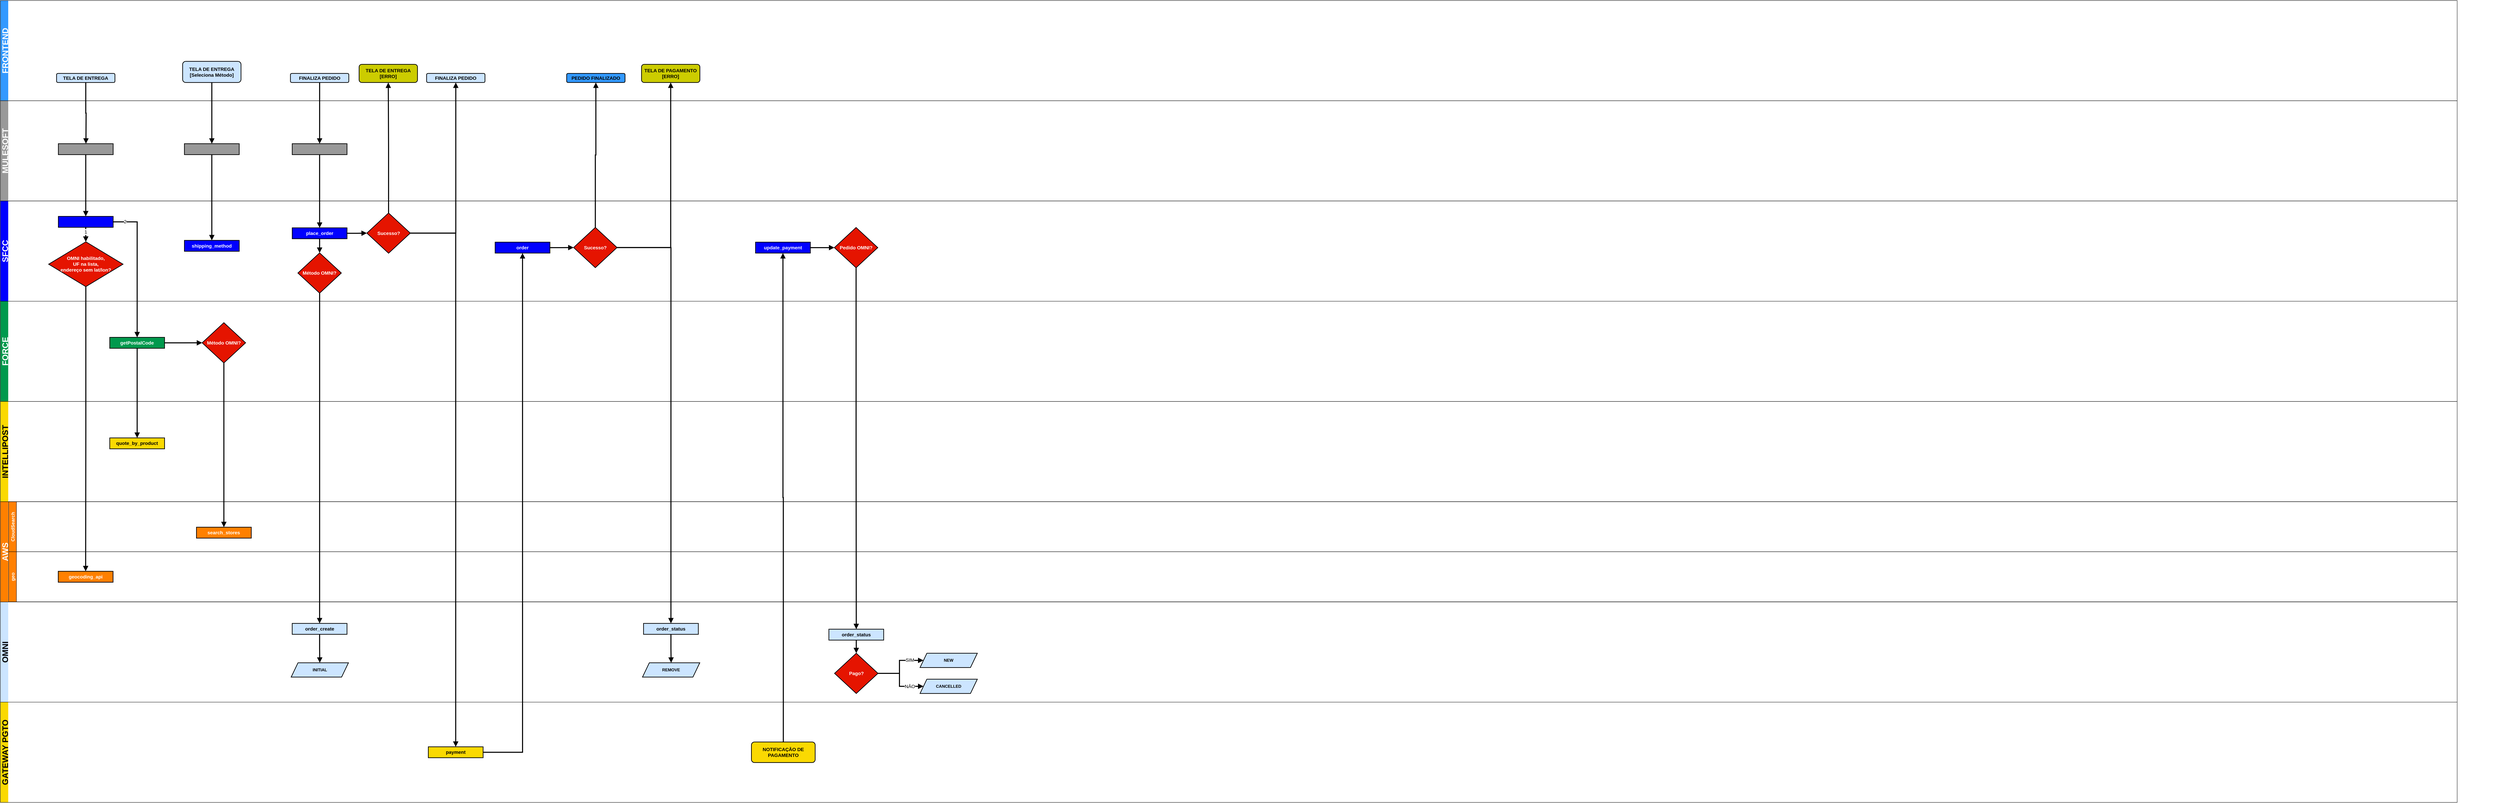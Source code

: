 <mxfile version="20.0.4" type="github">
  <diagram id="prtHgNgQTEPvFCAcTncT" name="Page-1">
    <mxGraphModel dx="3631" dy="1292" grid="1" gridSize="10" guides="1" tooltips="1" connect="1" arrows="1" fold="1" page="1" pageScale="1" pageWidth="827" pageHeight="1169" math="0" shadow="0">
      <root>
        <mxCell id="0" />
        <mxCell id="1" parent="0" />
        <mxCell id="UH4h_3Y_hmDIXnIcrMvg-1" value="" style="edgeStyle=orthogonalEdgeStyle;rounded=0;orthogonalLoop=1;jettySize=auto;html=1;dashed=1;endArrow=none;endFill=0;" parent="1" edge="1">
          <mxGeometry relative="1" as="geometry">
            <mxPoint x="790" y="440" as="sourcePoint" />
          </mxGeometry>
        </mxCell>
        <mxCell id="UH4h_3Y_hmDIXnIcrMvg-2" style="edgeStyle=orthogonalEdgeStyle;rounded=0;orthogonalLoop=1;jettySize=auto;html=1;endArrow=classic;endFill=1;" parent="1" edge="1">
          <mxGeometry relative="1" as="geometry">
            <mxPoint x="910" y="440" as="targetPoint" />
          </mxGeometry>
        </mxCell>
        <mxCell id="weExqB_nzbaYjORjGd64-1" value="OMNI" style="swimlane;horizontal=0;labelBackgroundColor=none;fillColor=#CCE5FF;fontColor=#000000;strokeColor=default;strokeWidth=1;fontSize=24;perimeterSpacing=1;swimlaneLine=0;" vertex="1" parent="1">
          <mxGeometry x="-984" y="2480.405" width="7170" height="292.652" as="geometry" />
        </mxCell>
        <mxCell id="weExqB_nzbaYjORjGd64-16" style="edgeStyle=orthogonalEdgeStyle;rounded=0;orthogonalLoop=1;jettySize=auto;html=1;entryX=0.5;entryY=0;entryDx=0;entryDy=0;fontColor=#000000;endArrow=block;endFill=1;endSize=8;strokeWidth=3;" edge="1" parent="weExqB_nzbaYjORjGd64-1" source="weExqB_nzbaYjORjGd64-13" target="weExqB_nzbaYjORjGd64-14">
          <mxGeometry relative="1" as="geometry" />
        </mxCell>
        <mxCell id="weExqB_nzbaYjORjGd64-13" value="order_create" style="rounded=0;whiteSpace=wrap;html=1;fontFamily=Helvetica;fontSize=14;fontColor=#000000;align=center;fillColor=#CCE5FF;strokeColor=default;strokeWidth=2;fontStyle=1" vertex="1" parent="weExqB_nzbaYjORjGd64-1">
          <mxGeometry x="851.784" y="62.714" width="159.914" height="31.926" as="geometry" />
        </mxCell>
        <mxCell id="weExqB_nzbaYjORjGd64-14" value="&lt;b&gt;INITIAL&lt;/b&gt;" style="shape=parallelogram;perimeter=parallelogramPerimeter;whiteSpace=wrap;html=1;fixedSize=1;fontColor=#000000;fillColor=#CCE5FF;strokeWidth=2;" vertex="1" parent="weExqB_nzbaYjORjGd64-1">
          <mxGeometry x="848.694" y="177.682" width="167.23" height="41.807" as="geometry" />
        </mxCell>
        <mxCell id="weExqB_nzbaYjORjGd64-36" style="edgeStyle=orthogonalEdgeStyle;rounded=0;orthogonalLoop=1;jettySize=auto;html=1;entryX=0.5;entryY=0;entryDx=0;entryDy=0;fontSize=24;fontColor=#000000;endArrow=block;endFill=1;endSize=8;strokeWidth=3;" edge="1" parent="weExqB_nzbaYjORjGd64-1" source="weExqB_nzbaYjORjGd64-32" target="weExqB_nzbaYjORjGd64-33">
          <mxGeometry relative="1" as="geometry" />
        </mxCell>
        <mxCell id="weExqB_nzbaYjORjGd64-32" value="order_status" style="rounded=0;whiteSpace=wrap;html=1;fontFamily=Helvetica;fontSize=14;fontColor=#000000;align=center;fillColor=#CCE5FF;strokeColor=default;strokeWidth=2;fontStyle=1" vertex="1" parent="weExqB_nzbaYjORjGd64-1">
          <mxGeometry x="1877.094" y="62.714" width="159.914" height="31.926" as="geometry" />
        </mxCell>
        <mxCell id="weExqB_nzbaYjORjGd64-33" value="&lt;b&gt;REMOVE&lt;/b&gt;" style="shape=parallelogram;perimeter=parallelogramPerimeter;whiteSpace=wrap;html=1;fixedSize=1;fontColor=#000000;fillColor=#CCE5FF;strokeWidth=2;" vertex="1" parent="weExqB_nzbaYjORjGd64-1">
          <mxGeometry x="1874.004" y="177.682" width="167.23" height="41.807" as="geometry" />
        </mxCell>
        <mxCell id="weExqB_nzbaYjORjGd64-63" style="edgeStyle=orthogonalEdgeStyle;rounded=0;orthogonalLoop=1;jettySize=auto;html=1;entryX=0.5;entryY=0;entryDx=0;entryDy=0;labelBackgroundColor=default;fontSize=14;fontColor=#000000;endArrow=block;endFill=1;endSize=8;strokeWidth=3;" edge="1" parent="weExqB_nzbaYjORjGd64-1" source="weExqB_nzbaYjORjGd64-50" target="weExqB_nzbaYjORjGd64-62">
          <mxGeometry relative="1" as="geometry" />
        </mxCell>
        <mxCell id="weExqB_nzbaYjORjGd64-50" value="order_status" style="rounded=0;whiteSpace=wrap;html=1;fontFamily=Helvetica;fontSize=14;fontColor=#000000;align=center;fillColor=#CCE5FF;strokeColor=default;strokeWidth=2;fontStyle=1" vertex="1" parent="weExqB_nzbaYjORjGd64-1">
          <mxGeometry x="2418.004" y="79.594" width="159.914" height="31.926" as="geometry" />
        </mxCell>
        <mxCell id="weExqB_nzbaYjORjGd64-51" value="&lt;b&gt;NEW&lt;/b&gt;" style="shape=parallelogram;perimeter=parallelogramPerimeter;whiteSpace=wrap;html=1;fixedSize=1;fontColor=#000000;fillColor=#CCE5FF;strokeWidth=2;" vertex="1" parent="weExqB_nzbaYjORjGd64-1">
          <mxGeometry x="2684.004" y="149.822" width="167.23" height="41.807" as="geometry" />
        </mxCell>
        <mxCell id="weExqB_nzbaYjORjGd64-65" value="SIM" style="edgeStyle=orthogonalEdgeStyle;rounded=0;orthogonalLoop=1;jettySize=auto;html=1;entryX=0;entryY=0.5;entryDx=0;entryDy=0;labelBackgroundColor=default;fontSize=14;fontColor=#000000;endArrow=block;endFill=1;endSize=8;strokeWidth=3;" edge="1" parent="weExqB_nzbaYjORjGd64-1" source="weExqB_nzbaYjORjGd64-62" target="weExqB_nzbaYjORjGd64-51">
          <mxGeometry x="0.531" y="1" relative="1" as="geometry">
            <Array as="points">
              <mxPoint x="2624" y="209" />
              <mxPoint x="2624" y="171" />
            </Array>
            <mxPoint as="offset" />
          </mxGeometry>
        </mxCell>
        <mxCell id="weExqB_nzbaYjORjGd64-66" value="NĀO" style="edgeStyle=orthogonalEdgeStyle;rounded=0;orthogonalLoop=1;jettySize=auto;html=1;entryX=0;entryY=0.5;entryDx=0;entryDy=0;labelBackgroundColor=default;fontSize=14;fontColor=#000000;endArrow=block;endFill=1;endSize=8;strokeWidth=3;" edge="1" parent="weExqB_nzbaYjORjGd64-1" source="weExqB_nzbaYjORjGd64-62" target="weExqB_nzbaYjORjGd64-64">
          <mxGeometry x="0.531" relative="1" as="geometry">
            <Array as="points">
              <mxPoint x="2624" y="209" />
              <mxPoint x="2624" y="246" />
            </Array>
            <mxPoint as="offset" />
          </mxGeometry>
        </mxCell>
        <mxCell id="weExqB_nzbaYjORjGd64-62" value="Pago?" style="rhombus;whiteSpace=wrap;html=1;labelBackgroundColor=none;fontColor=#ffffff;fillColor=#e51400;strokeColor=default;strokeWidth=2;fontSize=14;fontStyle=1" vertex="1" parent="weExqB_nzbaYjORjGd64-1">
          <mxGeometry x="2434.576" y="149.822" width="126.771" height="117.531" as="geometry" />
        </mxCell>
        <mxCell id="weExqB_nzbaYjORjGd64-64" value="&lt;b&gt;CANCELLED&lt;/b&gt;" style="shape=parallelogram;perimeter=parallelogramPerimeter;whiteSpace=wrap;html=1;fixedSize=1;fontColor=#000000;fillColor=#CCE5FF;strokeWidth=2;" vertex="1" parent="weExqB_nzbaYjORjGd64-1">
          <mxGeometry x="2684.004" y="225.542" width="167.23" height="41.807" as="geometry" />
        </mxCell>
        <mxCell id="weExqB_nzbaYjORjGd64-3" value="GATEWAY PGTO" style="swimlane;horizontal=0;labelBackgroundColor=none;fillColor=#FAD902;fontColor=#000000;strokeColor=default;strokeWidth=1;fontSize=24;perimeterSpacing=1;swimlaneLine=0;" vertex="1" parent="1">
          <mxGeometry x="-984" y="2773.057" width="7170" height="292.652" as="geometry" />
        </mxCell>
        <mxCell id="weExqB_nzbaYjORjGd64-25" value="payment" style="rounded=0;whiteSpace=wrap;html=1;fontFamily=Helvetica;fontSize=14;fontColor=#000000;align=center;fillColor=#FAD902;strokeColor=default;strokeWidth=2;fontStyle=1" vertex="1" parent="weExqB_nzbaYjORjGd64-3">
          <mxGeometry x="1249.001" y="130.362" width="159.914" height="31.926" as="geometry" />
        </mxCell>
        <mxCell id="weExqB_nzbaYjORjGd64-46" value="&lt;b style=&quot;font-size: 14px;&quot;&gt;NOTIFICAÇĀO DE PAGAMENTO&lt;/b&gt;" style="rounded=1;whiteSpace=wrap;html=1;fontSize=14;fontColor=#000000;strokeWidth=2;fillColor=#FAD902;" vertex="1" parent="weExqB_nzbaYjORjGd64-3">
          <mxGeometry x="2192" y="116.32" width="186" height="60" as="geometry" />
        </mxCell>
        <mxCell id="weExqB_nzbaYjORjGd64-17" style="edgeStyle=orthogonalEdgeStyle;rounded=0;orthogonalLoop=1;jettySize=auto;html=1;entryX=0.5;entryY=0;entryDx=0;entryDy=0;fontColor=#000000;endArrow=block;endFill=1;endSize=8;strokeWidth=3;" edge="1" parent="1" source="weExqB_nzbaYjORjGd64-11" target="weExqB_nzbaYjORjGd64-13">
          <mxGeometry relative="1" as="geometry" />
        </mxCell>
        <mxCell id="UH4h_3Y_hmDIXnIcrMvg-36" value="FRONTEND" style="swimlane;horizontal=0;labelBackgroundColor=none;fillColor=#3399FF;fontColor=#FFFFFF;strokeColor=default;strokeWidth=1;fontSize=24;perimeterSpacing=1;swimlaneLine=0;" parent="1" vertex="1">
          <mxGeometry x="-984" y="724.49" width="7170" height="292.652" as="geometry" />
        </mxCell>
        <mxCell id="UH4h_3Y_hmDIXnIcrMvg-58" value="TELA DE ENTREGA" style="rounded=1;whiteSpace=wrap;html=1;labelBackgroundColor=none;fontColor=#000000;fillColor=#CCE5FF;strokeColor=default;strokeWidth=2;fontSize=14;fontStyle=1" parent="UH4h_3Y_hmDIXnIcrMvg-36" vertex="1">
          <mxGeometry x="164.095" y="212.838" width="170.366" height="26.605" as="geometry" />
        </mxCell>
        <mxCell id="UH4h_3Y_hmDIXnIcrMvg-68" value="TELA DE ENTREGA&lt;br&gt;[Seleciona Método]" style="rounded=1;whiteSpace=wrap;html=1;labelBackgroundColor=none;fontColor=#000000;fillColor=#CCE5FF;strokeColor=default;strokeWidth=2;fontSize=14;fontStyle=1" parent="UH4h_3Y_hmDIXnIcrMvg-36" vertex="1">
          <mxGeometry x="532.001" y="177.683" width="170.366" height="61.76" as="geometry" />
        </mxCell>
        <mxCell id="UH4h_3Y_hmDIXnIcrMvg-78" value="FINALIZA PEDIDO" style="rounded=1;whiteSpace=wrap;html=1;labelBackgroundColor=none;fontColor=#000000;fillColor=#CCE5FF;strokeColor=default;strokeWidth=2;fontSize=14;fontStyle=1" parent="UH4h_3Y_hmDIXnIcrMvg-36" vertex="1">
          <mxGeometry x="846.603" y="212.838" width="170.366" height="26.605" as="geometry" />
        </mxCell>
        <mxCell id="weExqB_nzbaYjORjGd64-21" value="TELA DE ENTREGA&lt;br&gt;[ERRO]" style="rounded=1;whiteSpace=wrap;html=1;labelBackgroundColor=none;fontColor=#000000;fillColor=#CCCC00;strokeColor=default;strokeWidth=2;fontSize=14;fontStyle=1" vertex="1" parent="UH4h_3Y_hmDIXnIcrMvg-36">
          <mxGeometry x="1047" y="186.333" width="170.37" height="53.11" as="geometry" />
        </mxCell>
        <mxCell id="UH4h_3Y_hmDIXnIcrMvg-54" value="SFCC" style="swimlane;horizontal=0;labelBackgroundColor=none;fillColor=#0000FF;fontColor=#FFFFFF;strokeColor=default;strokeWidth=1;fontSize=24;perimeterSpacing=1;swimlaneLine=0;" parent="1" vertex="1">
          <mxGeometry x="-984" y="1309.795" width="7170" height="292.652" as="geometry" />
        </mxCell>
        <mxCell id="weExqB_nzbaYjORjGd64-57" value="1" style="edgeStyle=orthogonalEdgeStyle;rounded=0;orthogonalLoop=1;jettySize=auto;html=1;entryX=0.5;entryY=0;entryDx=0;entryDy=0;fontSize=14;fontColor=#000000;endArrow=block;endFill=1;endSize=8;strokeWidth=3;labelBackgroundColor=default;" edge="1" parent="UH4h_3Y_hmDIXnIcrMvg-54" source="UH4h_3Y_hmDIXnIcrMvg-71" target="weExqB_nzbaYjORjGd64-56">
          <mxGeometry x="-0.375" relative="1" as="geometry">
            <mxPoint as="offset" />
          </mxGeometry>
        </mxCell>
        <mxCell id="UH4h_3Y_hmDIXnIcrMvg-71" value="" style="rounded=0;whiteSpace=wrap;html=1;fontFamily=Helvetica;fontSize=14;fontColor=#ffffff;align=center;fillColor=#0000FF;strokeColor=default;strokeWidth=2;fontStyle=1" parent="UH4h_3Y_hmDIXnIcrMvg-54" vertex="1">
          <mxGeometry x="169.321" y="44.973" width="159.914" height="31.926" as="geometry" />
        </mxCell>
        <mxCell id="UH4h_3Y_hmDIXnIcrMvg-72" value="shipping_method" style="rounded=0;whiteSpace=wrap;html=1;fontFamily=Helvetica;fontSize=14;fontColor=#ffffff;align=center;fillColor=#0000FF;strokeColor=default;strokeWidth=2;fontStyle=1" parent="UH4h_3Y_hmDIXnIcrMvg-54" vertex="1">
          <mxGeometry x="537.227" y="114.973" width="159.914" height="31.926" as="geometry" />
        </mxCell>
        <mxCell id="weExqB_nzbaYjORjGd64-12" style="edgeStyle=orthogonalEdgeStyle;rounded=0;orthogonalLoop=1;jettySize=auto;html=1;fontColor=#000000;endArrow=block;endFill=1;endSize=8;strokeWidth=3;" edge="1" parent="UH4h_3Y_hmDIXnIcrMvg-54" source="weExqB_nzbaYjORjGd64-5" target="weExqB_nzbaYjORjGd64-11">
          <mxGeometry relative="1" as="geometry" />
        </mxCell>
        <mxCell id="weExqB_nzbaYjORjGd64-5" value="place_order" style="rounded=0;whiteSpace=wrap;html=1;fontFamily=Helvetica;fontSize=14;fontColor=#ffffff;align=center;fillColor=#0000FF;strokeColor=default;strokeWidth=2;fontStyle=1" vertex="1" parent="UH4h_3Y_hmDIXnIcrMvg-54">
          <mxGeometry x="851.829" y="78.392" width="159.914" height="31.926" as="geometry" />
        </mxCell>
        <mxCell id="weExqB_nzbaYjORjGd64-11" value="Método OMNI?" style="rhombus;whiteSpace=wrap;html=1;labelBackgroundColor=none;fontColor=#ffffff;fillColor=#e51400;strokeColor=default;strokeWidth=2;fontSize=14;fontStyle=1" vertex="1" parent="UH4h_3Y_hmDIXnIcrMvg-54">
          <mxGeometry x="868.396" y="151.552" width="126.771" height="117.531" as="geometry" />
        </mxCell>
        <mxCell id="weExqB_nzbaYjORjGd64-18" value="Sucesso?" style="rhombus;whiteSpace=wrap;html=1;labelBackgroundColor=none;fontColor=#ffffff;fillColor=#e51400;strokeColor=default;strokeWidth=2;fontSize=14;fontStyle=1" vertex="1" parent="UH4h_3Y_hmDIXnIcrMvg-54">
          <mxGeometry x="1069.641" y="35.066" width="126.771" height="117.531" as="geometry" />
        </mxCell>
        <mxCell id="weExqB_nzbaYjORjGd64-19" style="edgeStyle=orthogonalEdgeStyle;rounded=0;orthogonalLoop=1;jettySize=auto;html=1;fontColor=#000000;endArrow=block;endFill=1;endSize=8;strokeWidth=3;entryX=0;entryY=0.5;entryDx=0;entryDy=0;" edge="1" parent="UH4h_3Y_hmDIXnIcrMvg-54" source="weExqB_nzbaYjORjGd64-5" target="weExqB_nzbaYjORjGd64-18">
          <mxGeometry relative="1" as="geometry">
            <mxPoint x="1055.641" y="68.225" as="targetPoint" />
          </mxGeometry>
        </mxCell>
        <mxCell id="weExqB_nzbaYjORjGd64-56" value="OMNI habilitado,&lt;br&gt;UF na lista, &lt;br&gt;endereço sem lat/lon?" style="rhombus;whiteSpace=wrap;html=1;labelBackgroundColor=none;fontColor=#ffffff;fillColor=#e51400;strokeColor=default;strokeWidth=2;fontSize=14;fontStyle=1" vertex="1" parent="UH4h_3Y_hmDIXnIcrMvg-54">
          <mxGeometry x="141" y="119.2" width="217" height="130.8" as="geometry" />
        </mxCell>
        <mxCell id="UH4h_3Y_hmDIXnIcrMvg-55" value="FORCE" style="swimlane;horizontal=0;labelBackgroundColor=none;fillColor=#00994D;fontColor=#FFFFFF;strokeColor=default;strokeWidth=1;fontSize=24;perimeterSpacing=1;swimlaneLine=0;" parent="1" vertex="1">
          <mxGeometry x="-984" y="1602.447" width="7170" height="292.652" as="geometry">
            <mxRectangle x="-984" y="1602.447" width="50" height="110" as="alternateBounds" />
          </mxGeometry>
        </mxCell>
        <mxCell id="UH4h_3Y_hmDIXnIcrMvg-62" style="edgeStyle=orthogonalEdgeStyle;rounded=0;orthogonalLoop=1;jettySize=auto;html=1;entryX=0;entryY=0.5;entryDx=0;entryDy=0;fontColor=#000000;strokeWidth=3;endArrow=block;endFill=1;strokeColor=default;fontSize=14;fontStyle=1;endSize=8;" parent="UH4h_3Y_hmDIXnIcrMvg-55" source="UH4h_3Y_hmDIXnIcrMvg-24" target="UH4h_3Y_hmDIXnIcrMvg-61" edge="1">
          <mxGeometry relative="1" as="geometry" />
        </mxCell>
        <mxCell id="UH4h_3Y_hmDIXnIcrMvg-24" value="getPostalCode" style="rounded=0;whiteSpace=wrap;html=1;fontFamily=Helvetica;fontSize=14;fontColor=#ffffff;align=center;fillColor=#00994D;strokeColor=default;strokeWidth=2;fontStyle=1" parent="UH4h_3Y_hmDIXnIcrMvg-55" vertex="1">
          <mxGeometry x="319.321" y="105.515" width="159.914" height="31.926" as="geometry" />
        </mxCell>
        <mxCell id="UH4h_3Y_hmDIXnIcrMvg-61" value="Método OMNI?" style="rhombus;whiteSpace=wrap;html=1;labelBackgroundColor=none;fontColor=#ffffff;fillColor=#e51400;strokeColor=default;strokeWidth=2;fontSize=14;fontStyle=1" parent="UH4h_3Y_hmDIXnIcrMvg-55" vertex="1">
          <mxGeometry x="588.98" y="62.711" width="126.771" height="117.531" as="geometry" />
        </mxCell>
        <mxCell id="UH4h_3Y_hmDIXnIcrMvg-56" value="INTELLIPOST" style="swimlane;horizontal=0;labelBackgroundColor=none;fillColor=#FAD902;fontColor=#000000;strokeColor=default;strokeWidth=1;fontSize=24;perimeterSpacing=1;swimlaneLine=0;" parent="1" vertex="1">
          <mxGeometry x="-984" y="1895.1" width="7170" height="292.652" as="geometry" />
        </mxCell>
        <mxCell id="UH4h_3Y_hmDIXnIcrMvg-63" value="quote_by_product" style="rounded=0;whiteSpace=wrap;html=1;fontFamily=Helvetica;fontSize=14;fontColor=#000000;align=center;fillColor=#FAD902;strokeColor=default;strokeWidth=2;fontStyle=1" parent="UH4h_3Y_hmDIXnIcrMvg-56" vertex="1">
          <mxGeometry x="319.321" y="106.419" width="159.914" height="31.926" as="geometry" />
        </mxCell>
        <mxCell id="UH4h_3Y_hmDIXnIcrMvg-59" value="MULESOFT" style="swimlane;horizontal=0;labelBackgroundColor=none;fillColor=#999999;fontColor=#FFFFFF;strokeColor=default;strokeWidth=1;fontSize=24;perimeterSpacing=1;swimlaneLine=0;" parent="1" vertex="1">
          <mxGeometry x="-984" y="1017.142" width="7170" height="292.652" as="geometry" />
        </mxCell>
        <mxCell id="UH4h_3Y_hmDIXnIcrMvg-69" value="" style="rounded=0;whiteSpace=wrap;html=1;fontFamily=Helvetica;fontSize=14;fontColor=#ffffff;align=center;fillColor=#999999;strokeColor=default;strokeWidth=2;fontStyle=1" parent="UH4h_3Y_hmDIXnIcrMvg-59" vertex="1">
          <mxGeometry x="169.321" y="125.425" width="159.914" height="31.926" as="geometry" />
        </mxCell>
        <mxCell id="UH4h_3Y_hmDIXnIcrMvg-70" value="" style="rounded=0;whiteSpace=wrap;html=1;fontFamily=Helvetica;fontSize=14;fontColor=#ffffff;align=center;fillColor=#999999;strokeColor=default;strokeWidth=2;fontStyle=1" parent="UH4h_3Y_hmDIXnIcrMvg-59" vertex="1">
          <mxGeometry x="537.227" y="125.425" width="159.914" height="31.926" as="geometry" />
        </mxCell>
        <mxCell id="weExqB_nzbaYjORjGd64-6" value="" style="rounded=0;whiteSpace=wrap;html=1;fontFamily=Helvetica;fontSize=14;fontColor=#ffffff;align=center;fillColor=#999999;strokeColor=default;strokeWidth=2;fontStyle=1" vertex="1" parent="UH4h_3Y_hmDIXnIcrMvg-59">
          <mxGeometry x="851.829" y="125.425" width="159.914" height="31.926" as="geometry" />
        </mxCell>
        <mxCell id="UH4h_3Y_hmDIXnIcrMvg-60" style="edgeStyle=orthogonalEdgeStyle;rounded=0;orthogonalLoop=1;jettySize=auto;html=1;fontColor=#000000;strokeWidth=3;endArrow=block;endFill=1;strokeColor=default;fontSize=14;fontStyle=1;endSize=8;" parent="1" source="UH4h_3Y_hmDIXnIcrMvg-58" edge="1">
          <mxGeometry relative="1" as="geometry">
            <mxPoint x="-734.2" y="1142.565" as="targetPoint" />
          </mxGeometry>
        </mxCell>
        <mxCell id="UH4h_3Y_hmDIXnIcrMvg-64" style="edgeStyle=orthogonalEdgeStyle;rounded=0;orthogonalLoop=1;jettySize=auto;html=1;fontColor=#000000;strokeWidth=3;endArrow=block;endFill=1;strokeColor=default;fontSize=14;fontStyle=1;endSize=8;" parent="1" source="UH4h_3Y_hmDIXnIcrMvg-24" target="UH4h_3Y_hmDIXnIcrMvg-63" edge="1">
          <mxGeometry relative="1" as="geometry" />
        </mxCell>
        <mxCell id="UH4h_3Y_hmDIXnIcrMvg-66" style="edgeStyle=orthogonalEdgeStyle;rounded=0;orthogonalLoop=1;jettySize=auto;html=1;fontColor=#000000;entryX=0.5;entryY=0;entryDx=0;entryDy=0;strokeWidth=3;endArrow=block;endFill=1;strokeColor=default;fontSize=14;fontStyle=1;endSize=8;" parent="1" source="UH4h_3Y_hmDIXnIcrMvg-61" target="UH4h_3Y_hmDIXnIcrMvg-65" edge="1">
          <mxGeometry relative="1" as="geometry">
            <mxPoint x="-1140.104" y="2666.638" as="targetPoint" />
          </mxGeometry>
        </mxCell>
        <mxCell id="UH4h_3Y_hmDIXnIcrMvg-73" style="edgeStyle=orthogonalEdgeStyle;rounded=0;orthogonalLoop=1;jettySize=auto;html=1;entryX=0.5;entryY=0;entryDx=0;entryDy=0;fontSize=14;fontColor=#000000;endArrow=block;endFill=1;strokeColor=default;strokeWidth=3;endSize=8;" parent="1" source="UH4h_3Y_hmDIXnIcrMvg-68" target="UH4h_3Y_hmDIXnIcrMvg-70" edge="1">
          <mxGeometry relative="1" as="geometry" />
        </mxCell>
        <mxCell id="UH4h_3Y_hmDIXnIcrMvg-74" style="edgeStyle=orthogonalEdgeStyle;rounded=0;orthogonalLoop=1;jettySize=auto;html=1;entryX=0.5;entryY=0;entryDx=0;entryDy=0;fontSize=14;fontColor=#000000;endArrow=block;endFill=1;strokeColor=default;strokeWidth=3;endSize=8;" parent="1" source="UH4h_3Y_hmDIXnIcrMvg-70" target="UH4h_3Y_hmDIXnIcrMvg-72" edge="1">
          <mxGeometry relative="1" as="geometry" />
        </mxCell>
        <mxCell id="UH4h_3Y_hmDIXnIcrMvg-75" style="edgeStyle=orthogonalEdgeStyle;rounded=0;orthogonalLoop=1;jettySize=auto;html=1;fontSize=14;fontColor=#000000;endArrow=block;endFill=1;strokeColor=default;strokeWidth=3;endSize=8;" parent="1" source="UH4h_3Y_hmDIXnIcrMvg-69" target="UH4h_3Y_hmDIXnIcrMvg-71" edge="1">
          <mxGeometry relative="1" as="geometry" />
        </mxCell>
        <mxCell id="UH4h_3Y_hmDIXnIcrMvg-76" value="2" style="edgeStyle=orthogonalEdgeStyle;rounded=0;orthogonalLoop=1;jettySize=auto;html=1;entryX=0.5;entryY=0;entryDx=0;entryDy=0;fontSize=14;fontColor=#000000;endArrow=block;endFill=1;strokeColor=default;strokeWidth=3;endSize=8;exitX=1;exitY=0.5;exitDx=0;exitDy=0;" parent="1" source="UH4h_3Y_hmDIXnIcrMvg-71" target="UH4h_3Y_hmDIXnIcrMvg-24" edge="1">
          <mxGeometry x="-0.829" y="1" relative="1" as="geometry">
            <mxPoint x="-504.765" y="1440.731" as="sourcePoint" />
            <mxPoint as="offset" />
          </mxGeometry>
        </mxCell>
        <mxCell id="weExqB_nzbaYjORjGd64-9" style="edgeStyle=orthogonalEdgeStyle;rounded=0;orthogonalLoop=1;jettySize=auto;html=1;entryX=0.5;entryY=0;entryDx=0;entryDy=0;fontColor=#000000;strokeWidth=3;endArrow=block;endFill=1;endSize=8;" edge="1" parent="1" source="UH4h_3Y_hmDIXnIcrMvg-78" target="weExqB_nzbaYjORjGd64-6">
          <mxGeometry relative="1" as="geometry" />
        </mxCell>
        <mxCell id="weExqB_nzbaYjORjGd64-10" style="edgeStyle=orthogonalEdgeStyle;rounded=0;orthogonalLoop=1;jettySize=auto;html=1;entryX=0.5;entryY=0;entryDx=0;entryDy=0;fontColor=#000000;strokeWidth=3;endArrow=block;endFill=1;endSize=8;" edge="1" parent="1" source="weExqB_nzbaYjORjGd64-6" target="weExqB_nzbaYjORjGd64-5">
          <mxGeometry relative="1" as="geometry" />
        </mxCell>
        <mxCell id="weExqB_nzbaYjORjGd64-22" style="edgeStyle=orthogonalEdgeStyle;rounded=0;orthogonalLoop=1;jettySize=auto;html=1;entryX=0.5;entryY=1;entryDx=0;entryDy=0;fontSize=24;fontColor=#000000;endArrow=block;endFill=1;endSize=8;strokeWidth=3;" edge="1" parent="1" source="weExqB_nzbaYjORjGd64-18" target="weExqB_nzbaYjORjGd64-21">
          <mxGeometry relative="1" as="geometry">
            <mxPoint x="176.186" y="957.603" as="targetPoint" />
          </mxGeometry>
        </mxCell>
        <mxCell id="weExqB_nzbaYjORjGd64-23" value="FINALIZA PEDIDO" style="rounded=1;whiteSpace=wrap;html=1;labelBackgroundColor=none;fontColor=#000000;fillColor=#CCE5FF;strokeColor=default;strokeWidth=2;fontSize=14;fontStyle=1" vertex="1" parent="1">
          <mxGeometry x="260.003" y="937.328" width="170.366" height="26.605" as="geometry" />
        </mxCell>
        <mxCell id="weExqB_nzbaYjORjGd64-24" style="edgeStyle=orthogonalEdgeStyle;rounded=0;orthogonalLoop=1;jettySize=auto;html=1;entryX=0.5;entryY=1;entryDx=0;entryDy=0;fontSize=24;fontColor=#000000;endArrow=block;endFill=1;endSize=8;strokeWidth=3;" edge="1" parent="1" source="weExqB_nzbaYjORjGd64-18" target="weExqB_nzbaYjORjGd64-23">
          <mxGeometry relative="1" as="geometry" />
        </mxCell>
        <mxCell id="weExqB_nzbaYjORjGd64-26" style="edgeStyle=orthogonalEdgeStyle;rounded=0;orthogonalLoop=1;jettySize=auto;html=1;entryX=0.5;entryY=0;entryDx=0;entryDy=0;fontSize=24;fontColor=#000000;endArrow=block;endFill=1;endSize=8;strokeWidth=3;" edge="1" parent="1" source="weExqB_nzbaYjORjGd64-18" target="weExqB_nzbaYjORjGd64-25">
          <mxGeometry relative="1" as="geometry" />
        </mxCell>
        <mxCell id="weExqB_nzbaYjORjGd64-35" style="edgeStyle=orthogonalEdgeStyle;rounded=0;orthogonalLoop=1;jettySize=auto;html=1;fontSize=24;fontColor=#000000;endArrow=block;endFill=1;endSize=8;strokeWidth=3;entryX=0.5;entryY=0;entryDx=0;entryDy=0;" edge="1" parent="1" source="weExqB_nzbaYjORjGd64-27" target="weExqB_nzbaYjORjGd64-32">
          <mxGeometry relative="1" as="geometry">
            <mxPoint x="860" y="2400" as="targetPoint" />
          </mxGeometry>
        </mxCell>
        <mxCell id="weExqB_nzbaYjORjGd64-42" style="edgeStyle=orthogonalEdgeStyle;rounded=0;orthogonalLoop=1;jettySize=auto;html=1;entryX=0.5;entryY=1;entryDx=0;entryDy=0;fontSize=24;fontColor=#000000;endArrow=block;endFill=1;endSize=8;strokeWidth=3;" edge="1" parent="1" source="weExqB_nzbaYjORjGd64-27" target="weExqB_nzbaYjORjGd64-41">
          <mxGeometry relative="1" as="geometry" />
        </mxCell>
        <mxCell id="weExqB_nzbaYjORjGd64-44" style="edgeStyle=orthogonalEdgeStyle;rounded=0;orthogonalLoop=1;jettySize=auto;html=1;entryX=0.5;entryY=1;entryDx=0;entryDy=0;fontSize=24;fontColor=#000000;endArrow=block;endFill=1;endSize=8;strokeWidth=3;" edge="1" parent="1" source="weExqB_nzbaYjORjGd64-27" target="weExqB_nzbaYjORjGd64-43">
          <mxGeometry relative="1" as="geometry" />
        </mxCell>
        <mxCell id="weExqB_nzbaYjORjGd64-27" value="Sucesso?" style="rhombus;whiteSpace=wrap;html=1;labelBackgroundColor=none;fontColor=#ffffff;fillColor=#e51400;strokeColor=default;strokeWidth=2;fontSize=14;fontStyle=1" vertex="1" parent="1">
          <mxGeometry x="689.001" y="1387.001" width="126.771" height="117.531" as="geometry" />
        </mxCell>
        <mxCell id="weExqB_nzbaYjORjGd64-31" style="edgeStyle=orthogonalEdgeStyle;rounded=0;orthogonalLoop=1;jettySize=auto;html=1;entryX=0;entryY=0.5;entryDx=0;entryDy=0;fontSize=24;fontColor=#000000;endArrow=block;endFill=1;endSize=8;strokeWidth=3;" edge="1" parent="1" source="weExqB_nzbaYjORjGd64-29" target="weExqB_nzbaYjORjGd64-27">
          <mxGeometry relative="1" as="geometry" />
        </mxCell>
        <mxCell id="weExqB_nzbaYjORjGd64-29" value="order" style="rounded=0;whiteSpace=wrap;html=1;fontFamily=Helvetica;fontSize=14;fontColor=#ffffff;align=center;fillColor=#0000FF;strokeColor=default;strokeWidth=2;fontStyle=1" vertex="1" parent="1">
          <mxGeometry x="459.999" y="1429.997" width="159.914" height="31.926" as="geometry" />
        </mxCell>
        <mxCell id="weExqB_nzbaYjORjGd64-30" style="edgeStyle=orthogonalEdgeStyle;rounded=0;orthogonalLoop=1;jettySize=auto;html=1;fontSize=24;fontColor=#000000;endArrow=block;endFill=1;endSize=8;strokeWidth=3;entryX=0.5;entryY=1;entryDx=0;entryDy=0;" edge="1" parent="1" source="weExqB_nzbaYjORjGd64-25" target="weExqB_nzbaYjORjGd64-29">
          <mxGeometry relative="1" as="geometry">
            <mxPoint x="550.0" y="1491.538" as="targetPoint" />
          </mxGeometry>
        </mxCell>
        <mxCell id="weExqB_nzbaYjORjGd64-41" value="TELA DE PAGAMENTO&lt;br&gt;[ERRO]" style="rounded=1;whiteSpace=wrap;html=1;labelBackgroundColor=none;fontColor=#000000;fillColor=#CCCC00;strokeColor=default;strokeWidth=2;fontSize=14;fontStyle=1" vertex="1" parent="1">
          <mxGeometry x="887.2" y="910.823" width="170.37" height="53.11" as="geometry" />
        </mxCell>
        <mxCell id="weExqB_nzbaYjORjGd64-43" value="PEDIDO FINALIZADO" style="rounded=1;whiteSpace=wrap;html=1;labelBackgroundColor=none;fontColor=#000000;fillColor=#3399FF;strokeColor=default;strokeWidth=2;fontSize=14;fontStyle=1" vertex="1" parent="1">
          <mxGeometry x="668.773" y="937.328" width="170.366" height="26.605" as="geometry" />
        </mxCell>
        <mxCell id="weExqB_nzbaYjORjGd64-60" style="edgeStyle=orthogonalEdgeStyle;rounded=0;orthogonalLoop=1;jettySize=auto;html=1;entryX=0;entryY=0.5;entryDx=0;entryDy=0;labelBackgroundColor=default;fontSize=14;fontColor=#000000;endArrow=block;endFill=1;endSize=8;strokeWidth=3;" edge="1" parent="1" source="weExqB_nzbaYjORjGd64-47" target="weExqB_nzbaYjORjGd64-49">
          <mxGeometry relative="1" as="geometry" />
        </mxCell>
        <mxCell id="weExqB_nzbaYjORjGd64-47" value="update_payment" style="rounded=0;whiteSpace=wrap;html=1;fontFamily=Helvetica;fontSize=14;fontColor=#ffffff;align=center;fillColor=#0000FF;strokeColor=default;strokeWidth=2;fontStyle=1" vertex="1" parent="1">
          <mxGeometry x="1219.999" y="1429.997" width="159.914" height="31.926" as="geometry" />
        </mxCell>
        <mxCell id="weExqB_nzbaYjORjGd64-48" style="edgeStyle=orthogonalEdgeStyle;rounded=0;orthogonalLoop=1;jettySize=auto;html=1;fontSize=14;fontColor=#000000;endArrow=block;endFill=1;endSize=8;strokeWidth=3;entryX=0.5;entryY=1;entryDx=0;entryDy=0;" edge="1" parent="1" source="weExqB_nzbaYjORjGd64-46" target="weExqB_nzbaYjORjGd64-47">
          <mxGeometry relative="1" as="geometry">
            <mxPoint x="1310" y="1620" as="targetPoint" />
          </mxGeometry>
        </mxCell>
        <mxCell id="weExqB_nzbaYjORjGd64-61" style="edgeStyle=orthogonalEdgeStyle;rounded=0;orthogonalLoop=1;jettySize=auto;html=1;entryX=0.5;entryY=0;entryDx=0;entryDy=0;labelBackgroundColor=default;fontSize=14;fontColor=#000000;endArrow=block;endFill=1;endSize=8;strokeWidth=3;" edge="1" parent="1" source="weExqB_nzbaYjORjGd64-49" target="weExqB_nzbaYjORjGd64-50">
          <mxGeometry relative="1" as="geometry" />
        </mxCell>
        <mxCell id="weExqB_nzbaYjORjGd64-49" value="Pedido OMNI?" style="rhombus;whiteSpace=wrap;html=1;labelBackgroundColor=none;fontColor=#ffffff;fillColor=#e51400;strokeColor=default;strokeWidth=2;fontSize=14;fontStyle=1" vertex="1" parent="1">
          <mxGeometry x="1449.996" y="1387.197" width="126.771" height="117.531" as="geometry" />
        </mxCell>
        <mxCell id="weExqB_nzbaYjORjGd64-54" value="" style="group" vertex="1" connectable="0" parent="1">
          <mxGeometry x="-960" y="2187.75" width="7270" height="292.26" as="geometry" />
        </mxCell>
        <mxCell id="weExqB_nzbaYjORjGd64-52" value="CloudSearch" style="swimlane;horizontal=0;fontSize=14;fontColor=#FFFFFF;strokeWidth=1;fillColor=#FF8000;" vertex="1" parent="weExqB_nzbaYjORjGd64-54">
          <mxGeometry width="7146" height="146.13" as="geometry" />
        </mxCell>
        <mxCell id="weExqB_nzbaYjORjGd64-53" value="geo" style="swimlane;horizontal=0;fontSize=14;fontColor=#FFFFFF;strokeWidth=1;fillColor=#FF8000;" vertex="1" parent="weExqB_nzbaYjORjGd64-54">
          <mxGeometry y="146.13" width="7146" height="146.13" as="geometry" />
        </mxCell>
        <mxCell id="weExqB_nzbaYjORjGd64-58" value="geocoding_api" style="rounded=0;whiteSpace=wrap;html=1;fontFamily=Helvetica;fontSize=14;fontColor=#ffffff;align=center;fillColor=#FF8000;strokeColor=default;strokeWidth=2;fontStyle=1" vertex="1" parent="weExqB_nzbaYjORjGd64-53">
          <mxGeometry x="145.003" y="57.106" width="159.914" height="31.926" as="geometry" />
        </mxCell>
        <mxCell id="UH4h_3Y_hmDIXnIcrMvg-57" value="AWS" style="swimlane;horizontal=0;labelBackgroundColor=none;fillColor=#FF8000;fontColor=#FFFFFF;strokeColor=default;strokeWidth=1;fontSize=24;perimeterSpacing=1;swimlaneLine=0;" parent="1" vertex="1">
          <mxGeometry x="-984" y="2187.752" width="7170" height="292.652" as="geometry" />
        </mxCell>
        <mxCell id="UH4h_3Y_hmDIXnIcrMvg-65" value="search_stores" style="rounded=0;whiteSpace=wrap;html=1;fontFamily=Helvetica;fontSize=14;fontColor=#ffffff;align=center;fillColor=#FF8000;strokeColor=default;strokeWidth=2;fontStyle=1" parent="UH4h_3Y_hmDIXnIcrMvg-57" vertex="1">
          <mxGeometry x="572.403" y="74.493" width="159.914" height="31.926" as="geometry" />
        </mxCell>
        <mxCell id="weExqB_nzbaYjORjGd64-59" style="edgeStyle=orthogonalEdgeStyle;rounded=0;orthogonalLoop=1;jettySize=auto;html=1;entryX=0.5;entryY=0;entryDx=0;entryDy=0;fontSize=14;fontColor=#FFFFFF;endArrow=block;endFill=1;endSize=8;strokeWidth=3;" edge="1" parent="1" source="weExqB_nzbaYjORjGd64-56" target="weExqB_nzbaYjORjGd64-58">
          <mxGeometry relative="1" as="geometry" />
        </mxCell>
      </root>
    </mxGraphModel>
  </diagram>
</mxfile>
